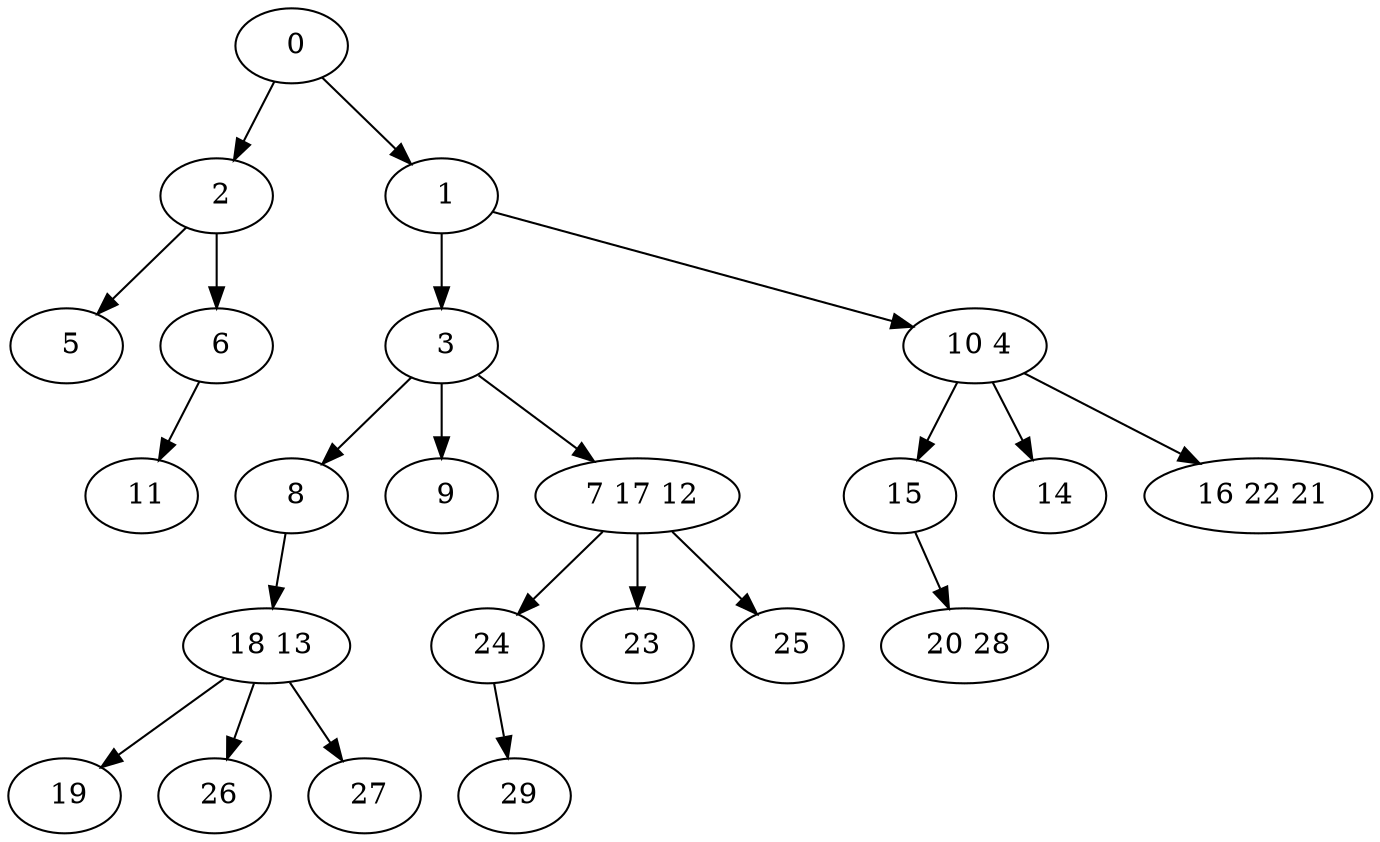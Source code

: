 digraph mytree {
" 0" -> " 2";
" 0" -> " 1";
" 2" -> " 5";
" 2" -> " 6";
" 3" -> " 8";
" 3" -> " 9";
" 3" -> " 7 17 12";
" 1" -> " 3";
" 1" -> " 10 4";
" 10 4" -> " 15";
" 10 4" -> " 14";
" 10 4" -> " 16 22 21";
" 5";
" 6" -> " 11";
" 8" -> " 18 13";
" 9";
" 7 17 12" -> " 24";
" 7 17 12" -> " 23";
" 7 17 12" -> " 25";
" 11";
" 18 13" -> " 19";
" 18 13" -> " 26";
" 18 13" -> " 27";
" 15" -> " 20 28";
" 20 28";
" 24" -> " 29";
" 29";
" 19";
" 26";
" 27";
" 23";
" 25";
" 14";
" 16 22 21";
}
